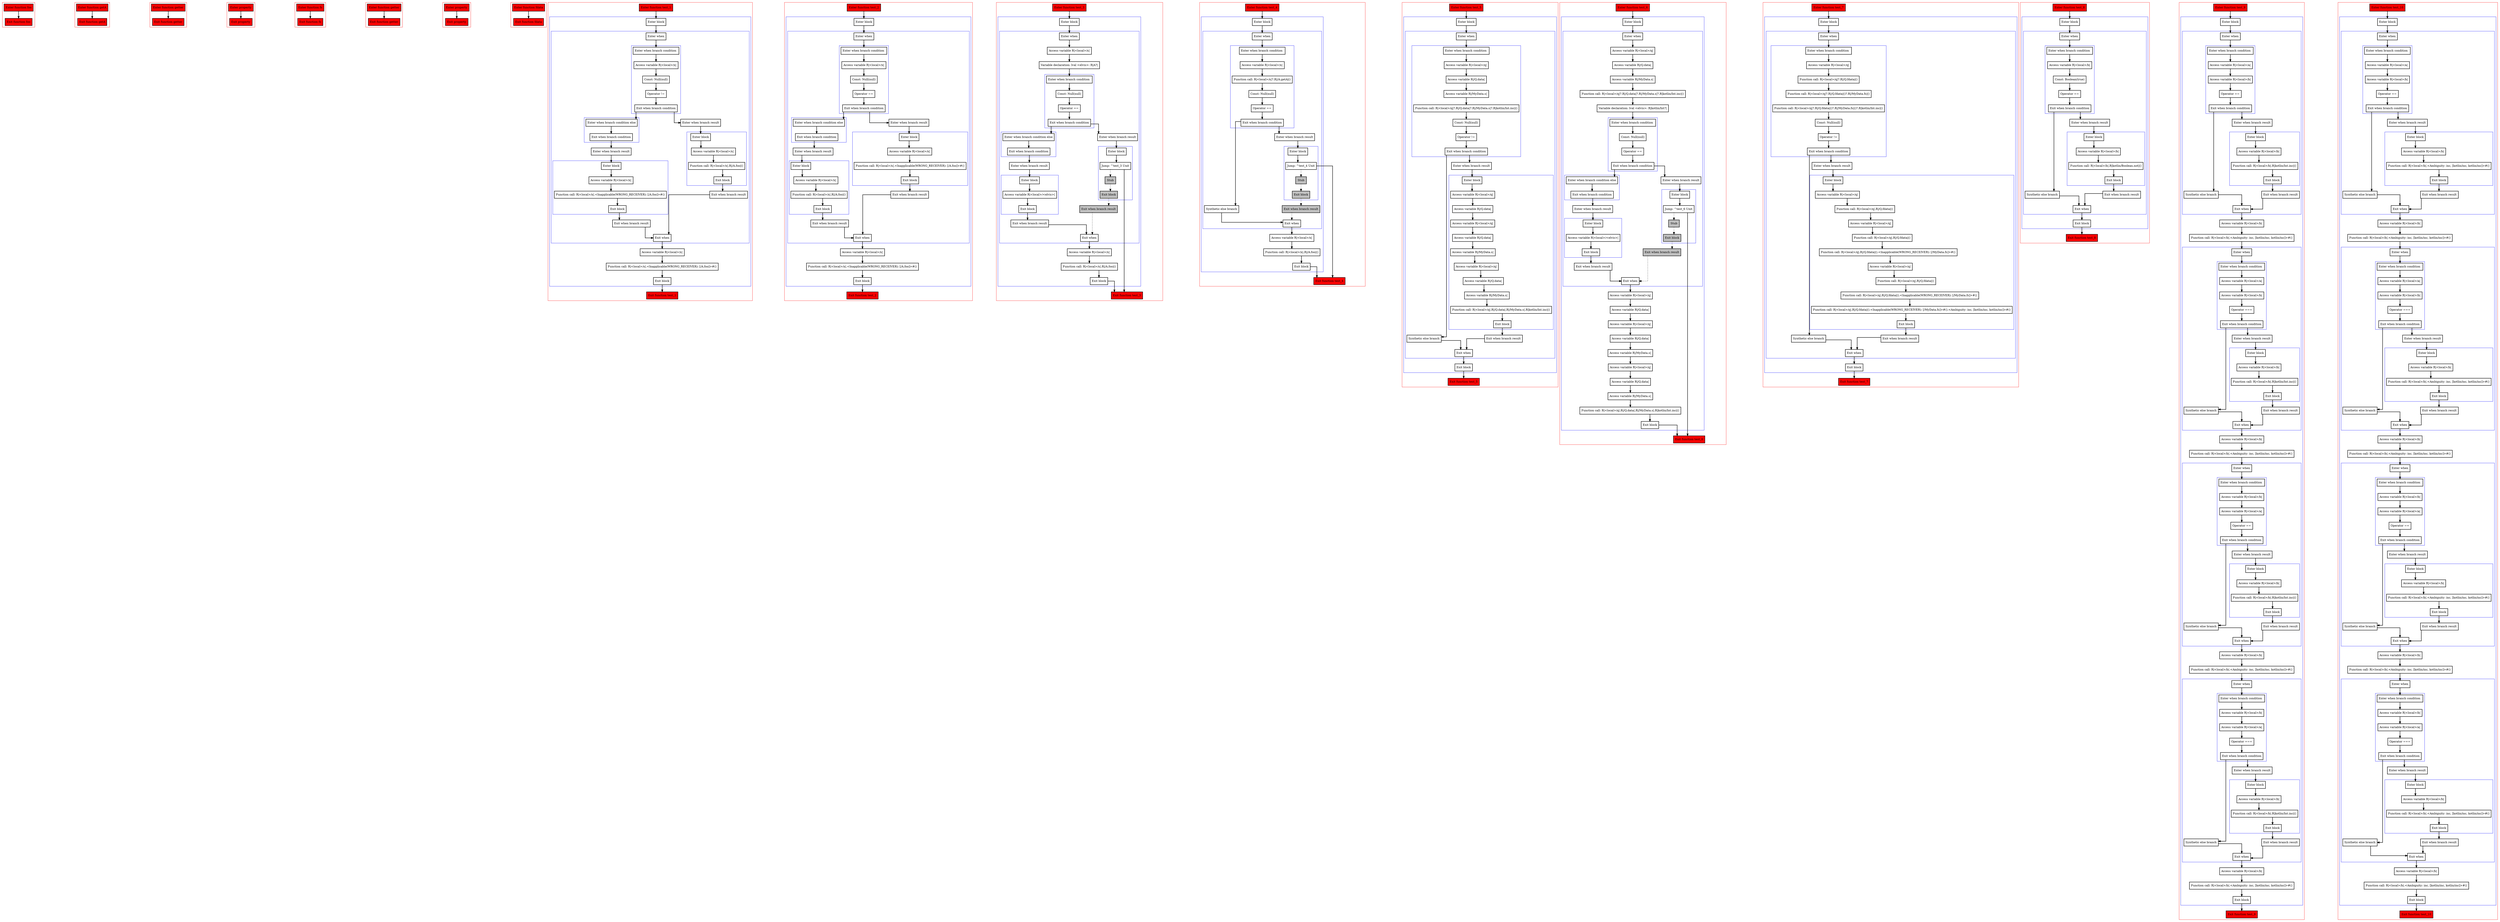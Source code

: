 digraph nullability_kt {
  graph [splines=ortho nodesep=3]
  node [shape=box penwidth=2]
  edge [penwidth=2]

  subgraph cluster_0 {
    color=red
    0 [label="Enter function foo" style="filled" fillcolor=red];
    1 [label="Exit function foo" style="filled" fillcolor=red];
  }

  0 -> {1};

  subgraph cluster_1 {
    color=red
    2 [label="Enter function getA" style="filled" fillcolor=red];
    3 [label="Exit function getA" style="filled" fillcolor=red];
  }

  2 -> {3};

  subgraph cluster_2 {
    color=red
    4 [label="Enter function getter" style="filled" fillcolor=red];
    5 [label="Exit function getter" style="filled" fillcolor=red];
  }

  4 -> {5};

  subgraph cluster_3 {
    color=red
    6 [label="Enter property" style="filled" fillcolor=red];
    7 [label="Exit property" style="filled" fillcolor=red];
  }

  6 -> {7};

  subgraph cluster_4 {
    color=red
    8 [label="Enter function fs" style="filled" fillcolor=red];
    9 [label="Exit function fs" style="filled" fillcolor=red];
  }

  8 -> {9};

  subgraph cluster_5 {
    color=red
    10 [label="Enter function getter" style="filled" fillcolor=red];
    11 [label="Exit function getter" style="filled" fillcolor=red];
  }

  10 -> {11};

  subgraph cluster_6 {
    color=red
    12 [label="Enter property" style="filled" fillcolor=red];
    13 [label="Exit property" style="filled" fillcolor=red];
  }

  12 -> {13};

  subgraph cluster_7 {
    color=red
    14 [label="Enter function fdata" style="filled" fillcolor=red];
    15 [label="Exit function fdata" style="filled" fillcolor=red];
  }

  14 -> {15};

  subgraph cluster_8 {
    color=red
    16 [label="Enter function test_1" style="filled" fillcolor=red];
    subgraph cluster_9 {
      color=blue
      17 [label="Enter block"];
      subgraph cluster_10 {
        color=blue
        18 [label="Enter when"];
        subgraph cluster_11 {
          color=blue
          19 [label="Enter when branch condition "];
          20 [label="Access variable R|<local>/x|"];
          21 [label="Const: Null(null)"];
          22 [label="Operator !="];
          23 [label="Exit when branch condition"];
        }
        subgraph cluster_12 {
          color=blue
          24 [label="Enter when branch condition else"];
          25 [label="Exit when branch condition"];
        }
        26 [label="Enter when branch result"];
        subgraph cluster_13 {
          color=blue
          27 [label="Enter block"];
          28 [label="Access variable R|<local>/x|"];
          29 [label="Function call: R|<local>/x|.<Inapplicable(WRONG_RECEIVER): [/A.foo]>#()"];
          30 [label="Exit block"];
        }
        31 [label="Exit when branch result"];
        32 [label="Enter when branch result"];
        subgraph cluster_14 {
          color=blue
          33 [label="Enter block"];
          34 [label="Access variable R|<local>/x|"];
          35 [label="Function call: R|<local>/x|.R|/A.foo|()"];
          36 [label="Exit block"];
        }
        37 [label="Exit when branch result"];
        38 [label="Exit when"];
      }
      39 [label="Access variable R|<local>/x|"];
      40 [label="Function call: R|<local>/x|.<Inapplicable(WRONG_RECEIVER): [/A.foo]>#()"];
      41 [label="Exit block"];
    }
    42 [label="Exit function test_1" style="filled" fillcolor=red];
  }

  16 -> {17};
  17 -> {18};
  18 -> {19};
  19 -> {20};
  20 -> {21};
  21 -> {22};
  22 -> {23};
  23 -> {32 24};
  24 -> {25};
  25 -> {26};
  26 -> {27};
  27 -> {28};
  28 -> {29};
  29 -> {30};
  30 -> {31};
  31 -> {38};
  32 -> {33};
  33 -> {34};
  34 -> {35};
  35 -> {36};
  36 -> {37};
  37 -> {38};
  38 -> {39};
  39 -> {40};
  40 -> {41};
  41 -> {42};

  subgraph cluster_15 {
    color=red
    43 [label="Enter function test_2" style="filled" fillcolor=red];
    subgraph cluster_16 {
      color=blue
      44 [label="Enter block"];
      subgraph cluster_17 {
        color=blue
        45 [label="Enter when"];
        subgraph cluster_18 {
          color=blue
          46 [label="Enter when branch condition "];
          47 [label="Access variable R|<local>/x|"];
          48 [label="Const: Null(null)"];
          49 [label="Operator =="];
          50 [label="Exit when branch condition"];
        }
        subgraph cluster_19 {
          color=blue
          51 [label="Enter when branch condition else"];
          52 [label="Exit when branch condition"];
        }
        53 [label="Enter when branch result"];
        subgraph cluster_20 {
          color=blue
          54 [label="Enter block"];
          55 [label="Access variable R|<local>/x|"];
          56 [label="Function call: R|<local>/x|.R|/A.foo|()"];
          57 [label="Exit block"];
        }
        58 [label="Exit when branch result"];
        59 [label="Enter when branch result"];
        subgraph cluster_21 {
          color=blue
          60 [label="Enter block"];
          61 [label="Access variable R|<local>/x|"];
          62 [label="Function call: R|<local>/x|.<Inapplicable(WRONG_RECEIVER): [/A.foo]>#()"];
          63 [label="Exit block"];
        }
        64 [label="Exit when branch result"];
        65 [label="Exit when"];
      }
      66 [label="Access variable R|<local>/x|"];
      67 [label="Function call: R|<local>/x|.<Inapplicable(WRONG_RECEIVER): [/A.foo]>#()"];
      68 [label="Exit block"];
    }
    69 [label="Exit function test_2" style="filled" fillcolor=red];
  }

  43 -> {44};
  44 -> {45};
  45 -> {46};
  46 -> {47};
  47 -> {48};
  48 -> {49};
  49 -> {50};
  50 -> {59 51};
  51 -> {52};
  52 -> {53};
  53 -> {54};
  54 -> {55};
  55 -> {56};
  56 -> {57};
  57 -> {58};
  58 -> {65};
  59 -> {60};
  60 -> {61};
  61 -> {62};
  62 -> {63};
  63 -> {64};
  64 -> {65};
  65 -> {66};
  66 -> {67};
  67 -> {68};
  68 -> {69};

  subgraph cluster_22 {
    color=red
    70 [label="Enter function test_3" style="filled" fillcolor=red];
    subgraph cluster_23 {
      color=blue
      71 [label="Enter block"];
      subgraph cluster_24 {
        color=blue
        72 [label="Enter when"];
        73 [label="Access variable R|<local>/x|"];
        74 [label="Variable declaration: lval <elvis>: R|A?|"];
        subgraph cluster_25 {
          color=blue
          75 [label="Enter when branch condition "];
          76 [label="Const: Null(null)"];
          77 [label="Operator =="];
          78 [label="Exit when branch condition"];
        }
        subgraph cluster_26 {
          color=blue
          79 [label="Enter when branch condition else"];
          80 [label="Exit when branch condition"];
        }
        81 [label="Enter when branch result"];
        subgraph cluster_27 {
          color=blue
          82 [label="Enter block"];
          83 [label="Access variable R|<local>/<elvis>|"];
          84 [label="Exit block"];
        }
        85 [label="Exit when branch result"];
        86 [label="Enter when branch result"];
        subgraph cluster_28 {
          color=blue
          87 [label="Enter block"];
          88 [label="Jump: ^test_3 Unit"];
          89 [label="Stub" style="filled" fillcolor=gray];
          90 [label="Exit block" style="filled" fillcolor=gray];
        }
        91 [label="Exit when branch result" style="filled" fillcolor=gray];
        92 [label="Exit when"];
      }
      93 [label="Access variable R|<local>/x|"];
      94 [label="Function call: R|<local>/x|.R|/A.foo|()"];
      95 [label="Exit block"];
    }
    96 [label="Exit function test_3" style="filled" fillcolor=red];
  }

  70 -> {71};
  71 -> {72};
  72 -> {73};
  73 -> {74};
  74 -> {75};
  75 -> {76};
  76 -> {77};
  77 -> {78};
  78 -> {86 79};
  79 -> {80};
  80 -> {81};
  81 -> {82};
  82 -> {83};
  83 -> {84};
  84 -> {85};
  85 -> {92};
  86 -> {87};
  87 -> {88};
  88 -> {96};
  88 -> {89} [style=dotted];
  89 -> {90} [style=dotted];
  90 -> {91} [style=dotted];
  91 -> {92} [style=dotted];
  92 -> {93};
  93 -> {94};
  94 -> {95};
  95 -> {96};

  subgraph cluster_29 {
    color=red
    97 [label="Enter function test_4" style="filled" fillcolor=red];
    subgraph cluster_30 {
      color=blue
      98 [label="Enter block"];
      subgraph cluster_31 {
        color=blue
        99 [label="Enter when"];
        subgraph cluster_32 {
          color=blue
          100 [label="Enter when branch condition "];
          101 [label="Access variable R|<local>/x|"];
          102 [label="Function call: R|<local>/x|?.R|/A.getA|()"];
          103 [label="Const: Null(null)"];
          104 [label="Operator =="];
          105 [label="Exit when branch condition"];
        }
        106 [label="Synthetic else branch"];
        107 [label="Enter when branch result"];
        subgraph cluster_33 {
          color=blue
          108 [label="Enter block"];
          109 [label="Jump: ^test_4 Unit"];
          110 [label="Stub" style="filled" fillcolor=gray];
          111 [label="Exit block" style="filled" fillcolor=gray];
        }
        112 [label="Exit when branch result" style="filled" fillcolor=gray];
        113 [label="Exit when"];
      }
      114 [label="Access variable R|<local>/x|"];
      115 [label="Function call: R|<local>/x|.R|/A.foo|()"];
      116 [label="Exit block"];
    }
    117 [label="Exit function test_4" style="filled" fillcolor=red];
  }

  97 -> {98};
  98 -> {99};
  99 -> {100};
  100 -> {101};
  101 -> {102};
  102 -> {103};
  103 -> {104};
  104 -> {105};
  105 -> {107 106};
  106 -> {113};
  107 -> {108};
  108 -> {109};
  109 -> {117};
  109 -> {110} [style=dotted];
  110 -> {111} [style=dotted];
  111 -> {112} [style=dotted];
  112 -> {113} [style=dotted];
  113 -> {114};
  114 -> {115};
  115 -> {116};
  116 -> {117};

  subgraph cluster_34 {
    color=red
    118 [label="Enter function test_5" style="filled" fillcolor=red];
    subgraph cluster_35 {
      color=blue
      119 [label="Enter block"];
      subgraph cluster_36 {
        color=blue
        120 [label="Enter when"];
        subgraph cluster_37 {
          color=blue
          121 [label="Enter when branch condition "];
          122 [label="Access variable R|<local>/q|"];
          123 [label="Access variable R|/Q.data|"];
          124 [label="Access variable R|/MyData.s|"];
          125 [label="Function call: R|<local>/q|?.R|/Q.data|?.R|/MyData.s|?.R|kotlin/Int.inc|()"];
          126 [label="Const: Null(null)"];
          127 [label="Operator !="];
          128 [label="Exit when branch condition"];
        }
        129 [label="Synthetic else branch"];
        130 [label="Enter when branch result"];
        subgraph cluster_38 {
          color=blue
          131 [label="Enter block"];
          132 [label="Access variable R|<local>/q|"];
          133 [label="Access variable R|/Q.data|"];
          134 [label="Access variable R|<local>/q|"];
          135 [label="Access variable R|/Q.data|"];
          136 [label="Access variable R|/MyData.s|"];
          137 [label="Access variable R|<local>/q|"];
          138 [label="Access variable R|/Q.data|"];
          139 [label="Access variable R|/MyData.s|"];
          140 [label="Function call: R|<local>/q|.R|/Q.data|.R|/MyData.s|.R|kotlin/Int.inc|()"];
          141 [label="Exit block"];
        }
        142 [label="Exit when branch result"];
        143 [label="Exit when"];
      }
      144 [label="Exit block"];
    }
    145 [label="Exit function test_5" style="filled" fillcolor=red];
  }

  118 -> {119};
  119 -> {120};
  120 -> {121};
  121 -> {122};
  122 -> {123};
  123 -> {124};
  124 -> {125};
  125 -> {126};
  126 -> {127};
  127 -> {128};
  128 -> {130 129};
  129 -> {143};
  130 -> {131};
  131 -> {132};
  132 -> {133};
  133 -> {134};
  134 -> {135};
  135 -> {136};
  136 -> {137};
  137 -> {138};
  138 -> {139};
  139 -> {140};
  140 -> {141};
  141 -> {142};
  142 -> {143};
  143 -> {144};
  144 -> {145};

  subgraph cluster_39 {
    color=red
    146 [label="Enter function test_6" style="filled" fillcolor=red];
    subgraph cluster_40 {
      color=blue
      147 [label="Enter block"];
      subgraph cluster_41 {
        color=blue
        148 [label="Enter when"];
        149 [label="Access variable R|<local>/q|"];
        150 [label="Access variable R|/Q.data|"];
        151 [label="Access variable R|/MyData.s|"];
        152 [label="Function call: R|<local>/q|?.R|/Q.data|?.R|/MyData.s|?.R|kotlin/Int.inc|()"];
        153 [label="Variable declaration: lval <elvis>: R|kotlin/Int?|"];
        subgraph cluster_42 {
          color=blue
          154 [label="Enter when branch condition "];
          155 [label="Const: Null(null)"];
          156 [label="Operator =="];
          157 [label="Exit when branch condition"];
        }
        subgraph cluster_43 {
          color=blue
          158 [label="Enter when branch condition else"];
          159 [label="Exit when branch condition"];
        }
        160 [label="Enter when branch result"];
        subgraph cluster_44 {
          color=blue
          161 [label="Enter block"];
          162 [label="Access variable R|<local>/<elvis>|"];
          163 [label="Exit block"];
        }
        164 [label="Exit when branch result"];
        165 [label="Enter when branch result"];
        subgraph cluster_45 {
          color=blue
          166 [label="Enter block"];
          167 [label="Jump: ^test_6 Unit"];
          168 [label="Stub" style="filled" fillcolor=gray];
          169 [label="Exit block" style="filled" fillcolor=gray];
        }
        170 [label="Exit when branch result" style="filled" fillcolor=gray];
        171 [label="Exit when"];
      }
      172 [label="Access variable R|<local>/q|"];
      173 [label="Access variable R|/Q.data|"];
      174 [label="Access variable R|<local>/q|"];
      175 [label="Access variable R|/Q.data|"];
      176 [label="Access variable R|/MyData.s|"];
      177 [label="Access variable R|<local>/q|"];
      178 [label="Access variable R|/Q.data|"];
      179 [label="Access variable R|/MyData.s|"];
      180 [label="Function call: R|<local>/q|.R|/Q.data|.R|/MyData.s|.R|kotlin/Int.inc|()"];
      181 [label="Exit block"];
    }
    182 [label="Exit function test_6" style="filled" fillcolor=red];
  }

  146 -> {147};
  147 -> {148};
  148 -> {149};
  149 -> {150};
  150 -> {151};
  151 -> {152};
  152 -> {153};
  153 -> {154};
  154 -> {155};
  155 -> {156};
  156 -> {157};
  157 -> {165 158};
  158 -> {159};
  159 -> {160};
  160 -> {161};
  161 -> {162};
  162 -> {163};
  163 -> {164};
  164 -> {171};
  165 -> {166};
  166 -> {167};
  167 -> {182};
  167 -> {168} [style=dotted];
  168 -> {169} [style=dotted];
  169 -> {170} [style=dotted];
  170 -> {171} [style=dotted];
  171 -> {172};
  172 -> {173};
  173 -> {174};
  174 -> {175};
  175 -> {176};
  176 -> {177};
  177 -> {178};
  178 -> {179};
  179 -> {180};
  180 -> {181};
  181 -> {182};

  subgraph cluster_46 {
    color=red
    183 [label="Enter function test_7" style="filled" fillcolor=red];
    subgraph cluster_47 {
      color=blue
      184 [label="Enter block"];
      subgraph cluster_48 {
        color=blue
        185 [label="Enter when"];
        subgraph cluster_49 {
          color=blue
          186 [label="Enter when branch condition "];
          187 [label="Access variable R|<local>/q|"];
          188 [label="Function call: R|<local>/q|?.R|/Q.fdata|()"];
          189 [label="Function call: R|<local>/q|?.R|/Q.fdata|()?.R|/MyData.fs|()"];
          190 [label="Function call: R|<local>/q|?.R|/Q.fdata|()?.R|/MyData.fs|()?.R|kotlin/Int.inc|()"];
          191 [label="Const: Null(null)"];
          192 [label="Operator !="];
          193 [label="Exit when branch condition"];
        }
        194 [label="Synthetic else branch"];
        195 [label="Enter when branch result"];
        subgraph cluster_50 {
          color=blue
          196 [label="Enter block"];
          197 [label="Access variable R|<local>/q|"];
          198 [label="Function call: R|<local>/q|.R|/Q.fdata|()"];
          199 [label="Access variable R|<local>/q|"];
          200 [label="Function call: R|<local>/q|.R|/Q.fdata|()"];
          201 [label="Function call: R|<local>/q|.R|/Q.fdata|().<Inapplicable(WRONG_RECEIVER): [/MyData.fs]>#()"];
          202 [label="Access variable R|<local>/q|"];
          203 [label="Function call: R|<local>/q|.R|/Q.fdata|()"];
          204 [label="Function call: R|<local>/q|.R|/Q.fdata|().<Inapplicable(WRONG_RECEIVER): [/MyData.fs]>#()"];
          205 [label="Function call: R|<local>/q|.R|/Q.fdata|().<Inapplicable(WRONG_RECEIVER): [/MyData.fs]>#().<Ambiguity: inc, [kotlin/inc, kotlin/inc]>#()"];
          206 [label="Exit block"];
        }
        207 [label="Exit when branch result"];
        208 [label="Exit when"];
      }
      209 [label="Exit block"];
    }
    210 [label="Exit function test_7" style="filled" fillcolor=red];
  }

  183 -> {184};
  184 -> {185};
  185 -> {186};
  186 -> {187};
  187 -> {188};
  188 -> {189};
  189 -> {190};
  190 -> {191};
  191 -> {192};
  192 -> {193};
  193 -> {195 194};
  194 -> {208};
  195 -> {196};
  196 -> {197};
  197 -> {198};
  198 -> {199};
  199 -> {200};
  200 -> {201};
  201 -> {202};
  202 -> {203};
  203 -> {204};
  204 -> {205};
  205 -> {206};
  206 -> {207};
  207 -> {208};
  208 -> {209};
  209 -> {210};

  subgraph cluster_51 {
    color=red
    211 [label="Enter function test_8" style="filled" fillcolor=red];
    subgraph cluster_52 {
      color=blue
      212 [label="Enter block"];
      subgraph cluster_53 {
        color=blue
        213 [label="Enter when"];
        subgraph cluster_54 {
          color=blue
          214 [label="Enter when branch condition "];
          215 [label="Access variable R|<local>/b|"];
          216 [label="Const: Boolean(true)"];
          217 [label="Operator =="];
          218 [label="Exit when branch condition"];
        }
        219 [label="Synthetic else branch"];
        220 [label="Enter when branch result"];
        subgraph cluster_55 {
          color=blue
          221 [label="Enter block"];
          222 [label="Access variable R|<local>/b|"];
          223 [label="Function call: R|<local>/b|.R|kotlin/Boolean.not|()"];
          224 [label="Exit block"];
        }
        225 [label="Exit when branch result"];
        226 [label="Exit when"];
      }
      227 [label="Exit block"];
    }
    228 [label="Exit function test_8" style="filled" fillcolor=red];
  }

  211 -> {212};
  212 -> {213};
  213 -> {214};
  214 -> {215};
  215 -> {216};
  216 -> {217};
  217 -> {218};
  218 -> {220 219};
  219 -> {226};
  220 -> {221};
  221 -> {222};
  222 -> {223};
  223 -> {224};
  224 -> {225};
  225 -> {226};
  226 -> {227};
  227 -> {228};

  subgraph cluster_56 {
    color=red
    229 [label="Enter function test_9" style="filled" fillcolor=red];
    subgraph cluster_57 {
      color=blue
      230 [label="Enter block"];
      subgraph cluster_58 {
        color=blue
        231 [label="Enter when"];
        subgraph cluster_59 {
          color=blue
          232 [label="Enter when branch condition "];
          233 [label="Access variable R|<local>/a|"];
          234 [label="Access variable R|<local>/b|"];
          235 [label="Operator =="];
          236 [label="Exit when branch condition"];
        }
        237 [label="Synthetic else branch"];
        238 [label="Enter when branch result"];
        subgraph cluster_60 {
          color=blue
          239 [label="Enter block"];
          240 [label="Access variable R|<local>/b|"];
          241 [label="Function call: R|<local>/b|.R|kotlin/Int.inc|()"];
          242 [label="Exit block"];
        }
        243 [label="Exit when branch result"];
        244 [label="Exit when"];
      }
      245 [label="Access variable R|<local>/b|"];
      246 [label="Function call: R|<local>/b|.<Ambiguity: inc, [kotlin/inc, kotlin/inc]>#()"];
      subgraph cluster_61 {
        color=blue
        247 [label="Enter when"];
        subgraph cluster_62 {
          color=blue
          248 [label="Enter when branch condition "];
          249 [label="Access variable R|<local>/a|"];
          250 [label="Access variable R|<local>/b|"];
          251 [label="Operator ==="];
          252 [label="Exit when branch condition"];
        }
        253 [label="Synthetic else branch"];
        254 [label="Enter when branch result"];
        subgraph cluster_63 {
          color=blue
          255 [label="Enter block"];
          256 [label="Access variable R|<local>/b|"];
          257 [label="Function call: R|<local>/b|.R|kotlin/Int.inc|()"];
          258 [label="Exit block"];
        }
        259 [label="Exit when branch result"];
        260 [label="Exit when"];
      }
      261 [label="Access variable R|<local>/b|"];
      262 [label="Function call: R|<local>/b|.<Ambiguity: inc, [kotlin/inc, kotlin/inc]>#()"];
      subgraph cluster_64 {
        color=blue
        263 [label="Enter when"];
        subgraph cluster_65 {
          color=blue
          264 [label="Enter when branch condition "];
          265 [label="Access variable R|<local>/b|"];
          266 [label="Access variable R|<local>/a|"];
          267 [label="Operator =="];
          268 [label="Exit when branch condition"];
        }
        269 [label="Synthetic else branch"];
        270 [label="Enter when branch result"];
        subgraph cluster_66 {
          color=blue
          271 [label="Enter block"];
          272 [label="Access variable R|<local>/b|"];
          273 [label="Function call: R|<local>/b|.R|kotlin/Int.inc|()"];
          274 [label="Exit block"];
        }
        275 [label="Exit when branch result"];
        276 [label="Exit when"];
      }
      277 [label="Access variable R|<local>/b|"];
      278 [label="Function call: R|<local>/b|.<Ambiguity: inc, [kotlin/inc, kotlin/inc]>#()"];
      subgraph cluster_67 {
        color=blue
        279 [label="Enter when"];
        subgraph cluster_68 {
          color=blue
          280 [label="Enter when branch condition "];
          281 [label="Access variable R|<local>/b|"];
          282 [label="Access variable R|<local>/a|"];
          283 [label="Operator ==="];
          284 [label="Exit when branch condition"];
        }
        285 [label="Synthetic else branch"];
        286 [label="Enter when branch result"];
        subgraph cluster_69 {
          color=blue
          287 [label="Enter block"];
          288 [label="Access variable R|<local>/b|"];
          289 [label="Function call: R|<local>/b|.R|kotlin/Int.inc|()"];
          290 [label="Exit block"];
        }
        291 [label="Exit when branch result"];
        292 [label="Exit when"];
      }
      293 [label="Access variable R|<local>/b|"];
      294 [label="Function call: R|<local>/b|.<Ambiguity: inc, [kotlin/inc, kotlin/inc]>#()"];
      295 [label="Exit block"];
    }
    296 [label="Exit function test_9" style="filled" fillcolor=red];
  }

  229 -> {230};
  230 -> {231};
  231 -> {232};
  232 -> {233};
  233 -> {234};
  234 -> {235};
  235 -> {236};
  236 -> {238 237};
  237 -> {244};
  238 -> {239};
  239 -> {240};
  240 -> {241};
  241 -> {242};
  242 -> {243};
  243 -> {244};
  244 -> {245};
  245 -> {246};
  246 -> {247};
  247 -> {248};
  248 -> {249};
  249 -> {250};
  250 -> {251};
  251 -> {252};
  252 -> {254 253};
  253 -> {260};
  254 -> {255};
  255 -> {256};
  256 -> {257};
  257 -> {258};
  258 -> {259};
  259 -> {260};
  260 -> {261};
  261 -> {262};
  262 -> {263};
  263 -> {264};
  264 -> {265};
  265 -> {266};
  266 -> {267};
  267 -> {268};
  268 -> {270 269};
  269 -> {276};
  270 -> {271};
  271 -> {272};
  272 -> {273};
  273 -> {274};
  274 -> {275};
  275 -> {276};
  276 -> {277};
  277 -> {278};
  278 -> {279};
  279 -> {280};
  280 -> {281};
  281 -> {282};
  282 -> {283};
  283 -> {284};
  284 -> {286 285};
  285 -> {292};
  286 -> {287};
  287 -> {288};
  288 -> {289};
  289 -> {290};
  290 -> {291};
  291 -> {292};
  292 -> {293};
  293 -> {294};
  294 -> {295};
  295 -> {296};

  subgraph cluster_70 {
    color=red
    297 [label="Enter function test_10" style="filled" fillcolor=red];
    subgraph cluster_71 {
      color=blue
      298 [label="Enter block"];
      subgraph cluster_72 {
        color=blue
        299 [label="Enter when"];
        subgraph cluster_73 {
          color=blue
          300 [label="Enter when branch condition "];
          301 [label="Access variable R|<local>/a|"];
          302 [label="Access variable R|<local>/b|"];
          303 [label="Operator =="];
          304 [label="Exit when branch condition"];
        }
        305 [label="Synthetic else branch"];
        306 [label="Enter when branch result"];
        subgraph cluster_74 {
          color=blue
          307 [label="Enter block"];
          308 [label="Access variable R|<local>/b|"];
          309 [label="Function call: R|<local>/b|.<Ambiguity: inc, [kotlin/inc, kotlin/inc]>#()"];
          310 [label="Exit block"];
        }
        311 [label="Exit when branch result"];
        312 [label="Exit when"];
      }
      313 [label="Access variable R|<local>/b|"];
      314 [label="Function call: R|<local>/b|.<Ambiguity: inc, [kotlin/inc, kotlin/inc]>#()"];
      subgraph cluster_75 {
        color=blue
        315 [label="Enter when"];
        subgraph cluster_76 {
          color=blue
          316 [label="Enter when branch condition "];
          317 [label="Access variable R|<local>/a|"];
          318 [label="Access variable R|<local>/b|"];
          319 [label="Operator ==="];
          320 [label="Exit when branch condition"];
        }
        321 [label="Synthetic else branch"];
        322 [label="Enter when branch result"];
        subgraph cluster_77 {
          color=blue
          323 [label="Enter block"];
          324 [label="Access variable R|<local>/b|"];
          325 [label="Function call: R|<local>/b|.<Ambiguity: inc, [kotlin/inc, kotlin/inc]>#()"];
          326 [label="Exit block"];
        }
        327 [label="Exit when branch result"];
        328 [label="Exit when"];
      }
      329 [label="Access variable R|<local>/b|"];
      330 [label="Function call: R|<local>/b|.<Ambiguity: inc, [kotlin/inc, kotlin/inc]>#()"];
      subgraph cluster_78 {
        color=blue
        331 [label="Enter when"];
        subgraph cluster_79 {
          color=blue
          332 [label="Enter when branch condition "];
          333 [label="Access variable R|<local>/b|"];
          334 [label="Access variable R|<local>/a|"];
          335 [label="Operator =="];
          336 [label="Exit when branch condition"];
        }
        337 [label="Synthetic else branch"];
        338 [label="Enter when branch result"];
        subgraph cluster_80 {
          color=blue
          339 [label="Enter block"];
          340 [label="Access variable R|<local>/b|"];
          341 [label="Function call: R|<local>/b|.<Ambiguity: inc, [kotlin/inc, kotlin/inc]>#()"];
          342 [label="Exit block"];
        }
        343 [label="Exit when branch result"];
        344 [label="Exit when"];
      }
      345 [label="Access variable R|<local>/b|"];
      346 [label="Function call: R|<local>/b|.<Ambiguity: inc, [kotlin/inc, kotlin/inc]>#()"];
      subgraph cluster_81 {
        color=blue
        347 [label="Enter when"];
        subgraph cluster_82 {
          color=blue
          348 [label="Enter when branch condition "];
          349 [label="Access variable R|<local>/b|"];
          350 [label="Access variable R|<local>/a|"];
          351 [label="Operator ==="];
          352 [label="Exit when branch condition"];
        }
        353 [label="Synthetic else branch"];
        354 [label="Enter when branch result"];
        subgraph cluster_83 {
          color=blue
          355 [label="Enter block"];
          356 [label="Access variable R|<local>/b|"];
          357 [label="Function call: R|<local>/b|.<Ambiguity: inc, [kotlin/inc, kotlin/inc]>#()"];
          358 [label="Exit block"];
        }
        359 [label="Exit when branch result"];
        360 [label="Exit when"];
      }
      361 [label="Access variable R|<local>/b|"];
      362 [label="Function call: R|<local>/b|.<Ambiguity: inc, [kotlin/inc, kotlin/inc]>#()"];
      363 [label="Exit block"];
    }
    364 [label="Exit function test_10" style="filled" fillcolor=red];
  }

  297 -> {298};
  298 -> {299};
  299 -> {300};
  300 -> {301};
  301 -> {302};
  302 -> {303};
  303 -> {304};
  304 -> {306 305};
  305 -> {312};
  306 -> {307};
  307 -> {308};
  308 -> {309};
  309 -> {310};
  310 -> {311};
  311 -> {312};
  312 -> {313};
  313 -> {314};
  314 -> {315};
  315 -> {316};
  316 -> {317};
  317 -> {318};
  318 -> {319};
  319 -> {320};
  320 -> {322 321};
  321 -> {328};
  322 -> {323};
  323 -> {324};
  324 -> {325};
  325 -> {326};
  326 -> {327};
  327 -> {328};
  328 -> {329};
  329 -> {330};
  330 -> {331};
  331 -> {332};
  332 -> {333};
  333 -> {334};
  334 -> {335};
  335 -> {336};
  336 -> {338 337};
  337 -> {344};
  338 -> {339};
  339 -> {340};
  340 -> {341};
  341 -> {342};
  342 -> {343};
  343 -> {344};
  344 -> {345};
  345 -> {346};
  346 -> {347};
  347 -> {348};
  348 -> {349};
  349 -> {350};
  350 -> {351};
  351 -> {352};
  352 -> {354 353};
  353 -> {360};
  354 -> {355};
  355 -> {356};
  356 -> {357};
  357 -> {358};
  358 -> {359};
  359 -> {360};
  360 -> {361};
  361 -> {362};
  362 -> {363};
  363 -> {364};

}
